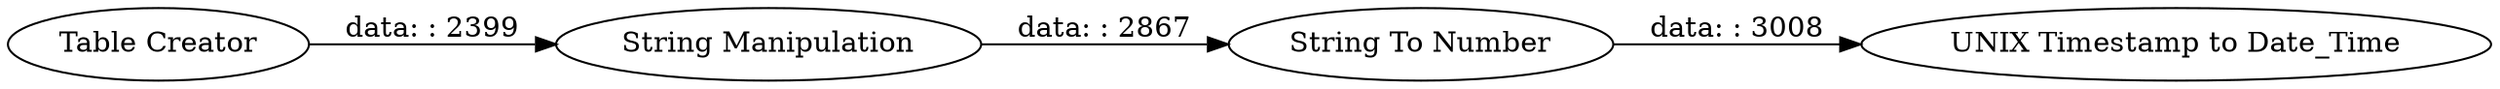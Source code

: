 digraph {
	"-1264041677384840251_3" [label="String Manipulation"]
	"-1264041677384840251_4" [label="String To Number"]
	"-1264041677384840251_1" [label="UNIX Timestamp to Date_Time"]
	"-1264041677384840251_2" [label="Table Creator"]
	"-1264041677384840251_3" -> "-1264041677384840251_4" [label="data: : 2867"]
	"-1264041677384840251_4" -> "-1264041677384840251_1" [label="data: : 3008"]
	"-1264041677384840251_2" -> "-1264041677384840251_3" [label="data: : 2399"]
	rankdir=LR
}
